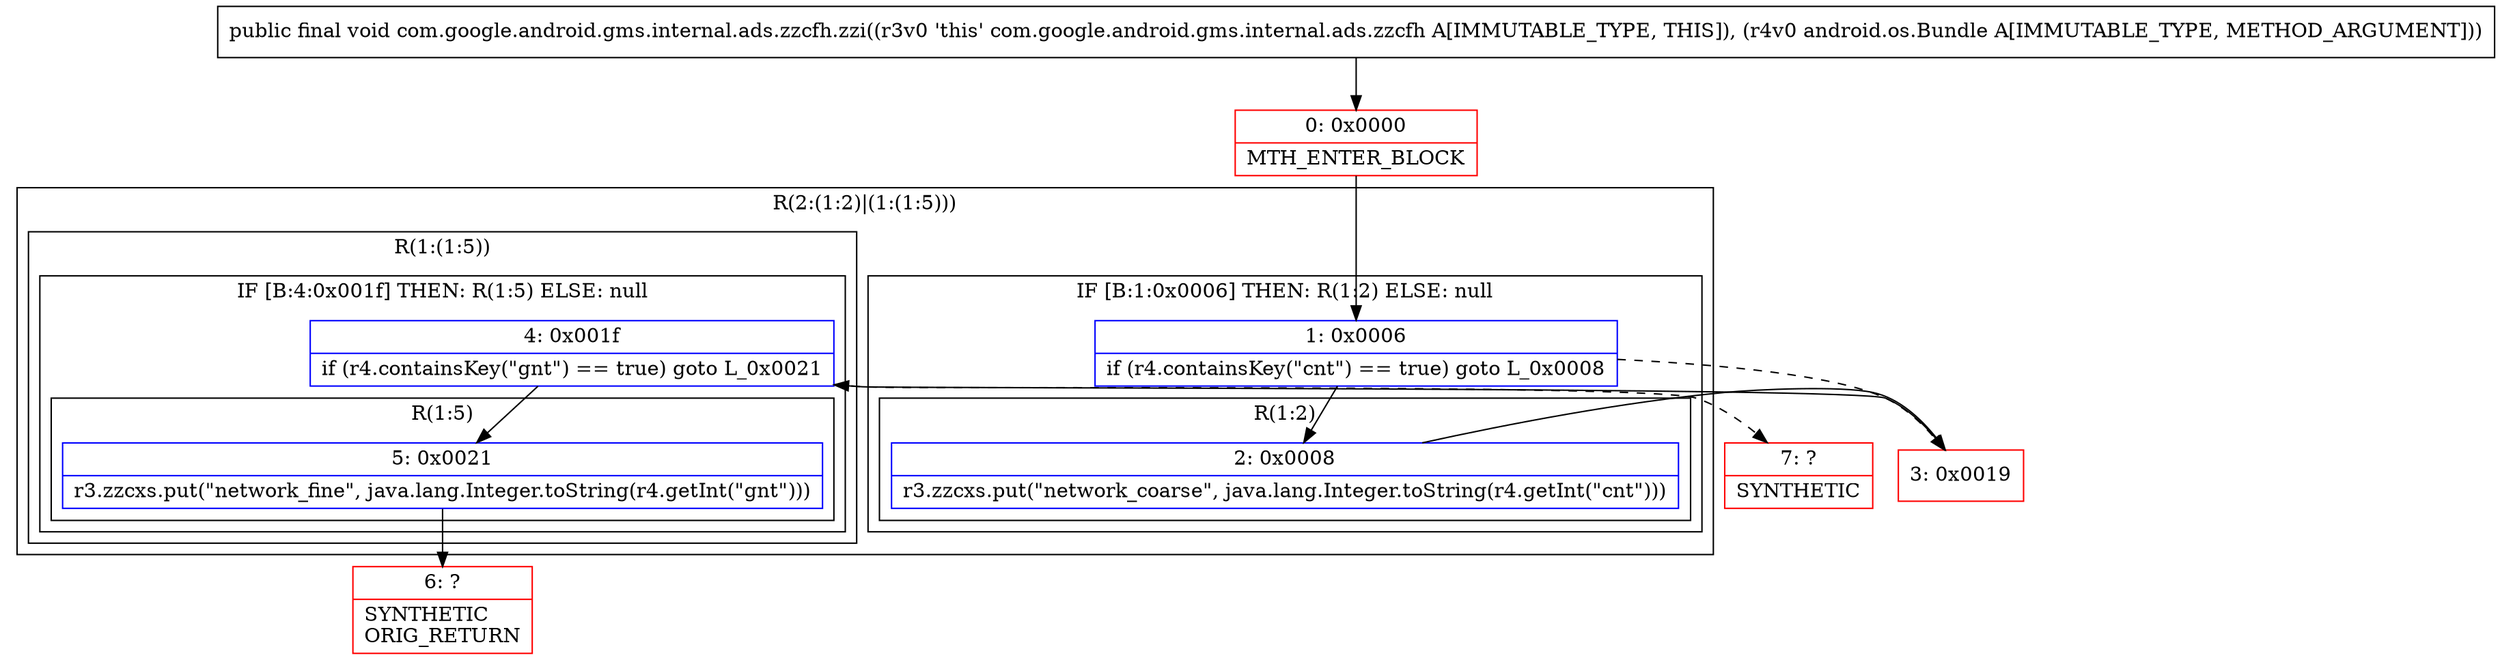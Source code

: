 digraph "CFG forcom.google.android.gms.internal.ads.zzcfh.zzi(Landroid\/os\/Bundle;)V" {
subgraph cluster_Region_1948234922 {
label = "R(2:(1:2)|(1:(1:5)))";
node [shape=record,color=blue];
subgraph cluster_IfRegion_1766873593 {
label = "IF [B:1:0x0006] THEN: R(1:2) ELSE: null";
node [shape=record,color=blue];
Node_1 [shape=record,label="{1\:\ 0x0006|if (r4.containsKey(\"cnt\") == true) goto L_0x0008\l}"];
subgraph cluster_Region_215818381 {
label = "R(1:2)";
node [shape=record,color=blue];
Node_2 [shape=record,label="{2\:\ 0x0008|r3.zzcxs.put(\"network_coarse\", java.lang.Integer.toString(r4.getInt(\"cnt\")))\l}"];
}
}
subgraph cluster_Region_1013339968 {
label = "R(1:(1:5))";
node [shape=record,color=blue];
subgraph cluster_IfRegion_894766722 {
label = "IF [B:4:0x001f] THEN: R(1:5) ELSE: null";
node [shape=record,color=blue];
Node_4 [shape=record,label="{4\:\ 0x001f|if (r4.containsKey(\"gnt\") == true) goto L_0x0021\l}"];
subgraph cluster_Region_1579226688 {
label = "R(1:5)";
node [shape=record,color=blue];
Node_5 [shape=record,label="{5\:\ 0x0021|r3.zzcxs.put(\"network_fine\", java.lang.Integer.toString(r4.getInt(\"gnt\")))\l}"];
}
}
}
}
Node_0 [shape=record,color=red,label="{0\:\ 0x0000|MTH_ENTER_BLOCK\l}"];
Node_3 [shape=record,color=red,label="{3\:\ 0x0019}"];
Node_6 [shape=record,color=red,label="{6\:\ ?|SYNTHETIC\lORIG_RETURN\l}"];
Node_7 [shape=record,color=red,label="{7\:\ ?|SYNTHETIC\l}"];
MethodNode[shape=record,label="{public final void com.google.android.gms.internal.ads.zzcfh.zzi((r3v0 'this' com.google.android.gms.internal.ads.zzcfh A[IMMUTABLE_TYPE, THIS]), (r4v0 android.os.Bundle A[IMMUTABLE_TYPE, METHOD_ARGUMENT])) }"];
MethodNode -> Node_0;
Node_1 -> Node_2;
Node_1 -> Node_3[style=dashed];
Node_2 -> Node_3;
Node_4 -> Node_5;
Node_4 -> Node_7[style=dashed];
Node_5 -> Node_6;
Node_0 -> Node_1;
Node_3 -> Node_4;
}

